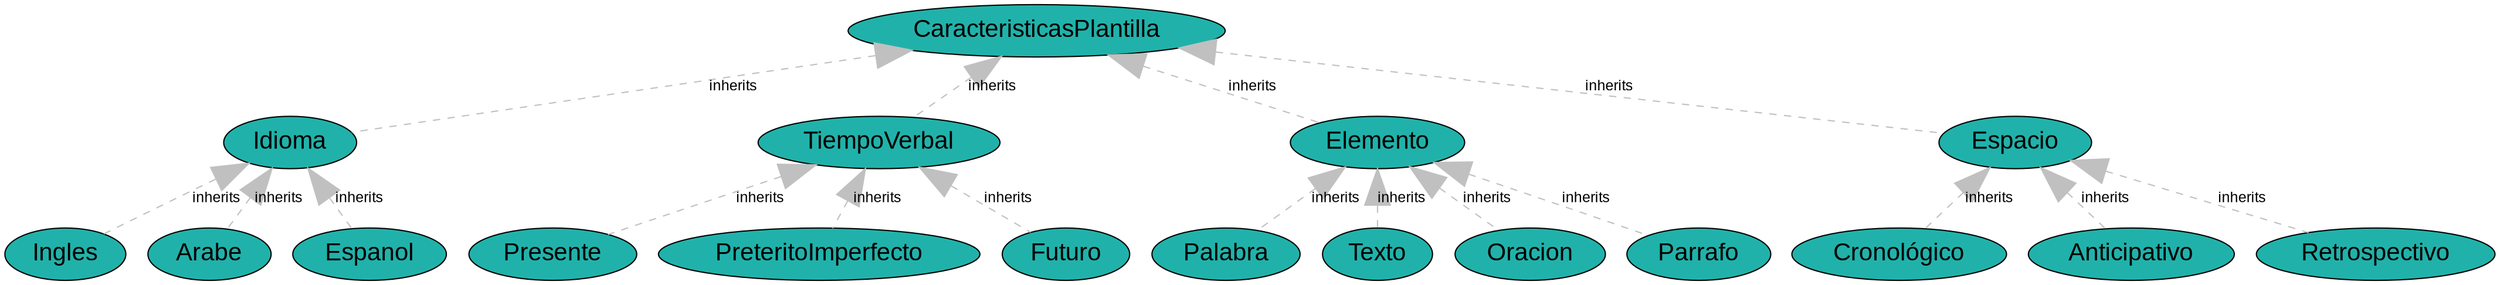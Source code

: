 graph characteristics{
	//Defecto
	node [fontname="Arial"];
	edge [fontname="Arial",fontsize=12];

	//PROPERTIES
	node[fontsize="10", fillcolor="lightgoldenrodyellow", style="filled", shape="record", ]

	

	//CLASES
	node[fontsize="20", fillcolor="lightseagreen", style="filled", shape="ellipse", ]

	
	class_Palabra [label="Palabra"];
	class_Cronológico [label="Cronológico"];
	class_Presente [label="Presente"];
	class_Anticipativo [label="Anticipativo"];
	class_Idioma [label="Idioma"];
	class_TiempoVerbal [label="TiempoVerbal"];
	class_Retrospectivo [label="Retrospectivo"];
	class_Texto [label="Texto"];
	class_Oracion [label="Oracion"];
	class_Ingles [label="Ingles"];
	class_PreteritoImperfecto [label="PreteritoImperfecto"];
	class_Elemento [label="Elemento"];
	class_CaracteristicasPlantilla [label="CaracteristicasPlantilla"];
	class_Arabe [label="Arabe"];
	class_Espanol [label="Espanol"];
	class_Futuro [label="Futuro"];
	class_Espacio [label="Espacio"];
	class_Parrafo [label="Parrafo"];

	//RELACIONES
	node[fontsize="15", fillcolor="paleturquoise", style="filled", shape="hexagon", ]


	//CLASE -- PROPIEDAD
	edge[len="3", style="dashed", color="grey", ]


	//RELACION -- PROPIEDAD

	// uso indirecto de definiciÃ³n de tipos

	// asociaciones a travÃ©s de atributos marcadas de forma directa

	// herencias
	class_CaracteristicasPlantilla -- class_Idioma [arrowsize="3", arrowhead="normal", dir="back", label="inherits"];
	class_Idioma -- class_Espanol [arrowsize="3", arrowhead="normal", dir="back", label="inherits"];
	class_Idioma -- class_Ingles [arrowsize="3", arrowhead="normal", dir="back", label="inherits"];
	class_Idioma -- class_Arabe [arrowsize="3", arrowhead="normal", dir="back", label="inherits"];
	class_CaracteristicasPlantilla -- class_TiempoVerbal [arrowsize="3", arrowhead="normal", dir="back", label="inherits"];
	class_TiempoVerbal -- class_Presente [arrowsize="3", arrowhead="normal", dir="back", label="inherits"];
	class_TiempoVerbal -- class_Futuro [arrowsize="3", arrowhead="normal", dir="back", label="inherits"];
	class_TiempoVerbal -- class_PreteritoImperfecto [arrowsize="3", arrowhead="normal", dir="back", label="inherits"];
	class_CaracteristicasPlantilla -- class_Espacio [arrowsize="3", arrowhead="normal", dir="back", label="inherits"];
	class_Espacio -- class_Cronológico [arrowsize="3", arrowhead="normal", dir="back", label="inherits"];
	class_Espacio -- class_Retrospectivo [arrowsize="3", arrowhead="normal", dir="back", label="inherits"];
	class_Espacio -- class_Anticipativo [arrowsize="3", arrowhead="normal", dir="back", label="inherits"];
	class_CaracteristicasPlantilla -- class_Elemento [arrowsize="3", arrowhead="normal", dir="back", label="inherits"];
	class_Elemento -- class_Texto [arrowsize="3", arrowhead="normal", dir="back", label="inherits"];
	class_Elemento -- class_Parrafo [arrowsize="3", arrowhead="normal", dir="back", label="inherits"];
	class_Elemento -- class_Oracion [arrowsize="3", arrowhead="normal", dir="back", label="inherits"];
	class_Elemento -- class_Palabra [arrowsize="3", arrowhead="normal", dir="back", label="inherits"];

	// enlaces de relaciones
	edge[len="2",penwidth="3",color="blue"]

}


